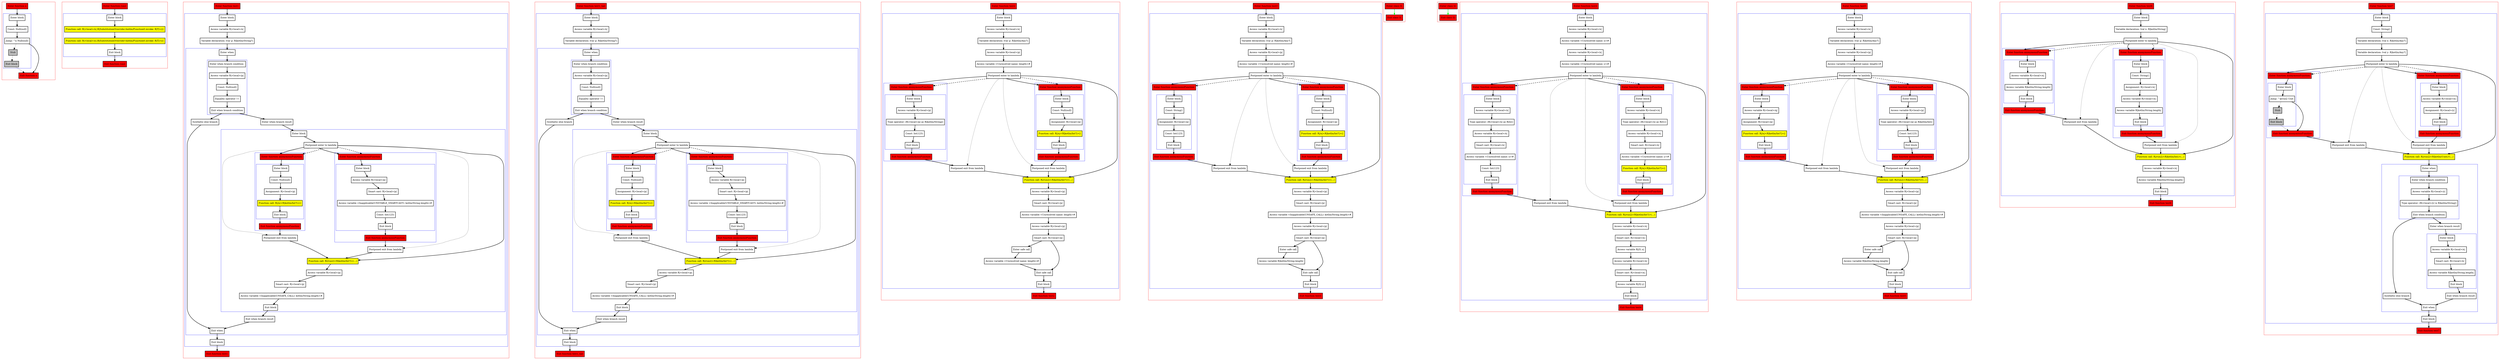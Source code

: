 digraph flowFromTwoInplaceLambdas_kt {
    graph [nodesep=3]
    node [shape=box penwidth=2]
    edge [penwidth=2]

    subgraph cluster_0 {
        color=red
        0 [label="Enter function n" style="filled" fillcolor=red];
        subgraph cluster_1 {
            color=blue
            1 [label="Enter block"];
            2 [label="Const: Null(null)"];
            3 [label="Jump: ^n Null(null)"];
            4 [label="Stub" style="filled" fillcolor=gray];
            5 [label="Exit block" style="filled" fillcolor=gray];
        }
        6 [label="Exit function n" style="filled" fillcolor=red];
    }
    0 -> {1};
    1 -> {2};
    2 -> {3};
    3 -> {6};
    3 -> {4} [style=dotted];
    4 -> {5} [style=dotted];
    5 -> {6} [style=dotted];

    subgraph cluster_2 {
        color=red
        7 [label="Enter function run2" style="filled" fillcolor=red];
        subgraph cluster_3 {
            color=blue
            8 [label="Enter block"];
            9 [label="Function call: R|<local>/x|.R|SubstitutionOverride<kotlin/Function0.invoke: R|T|>|()" style="filled" fillcolor=yellow];
            10 [label="Function call: R|<local>/y|.R|SubstitutionOverride<kotlin/Function0.invoke: R|T|>|()" style="filled" fillcolor=yellow];
            11 [label="Exit block"];
        }
        12 [label="Exit function run2" style="filled" fillcolor=red];
    }
    7 -> {8};
    8 -> {9};
    9 -> {10};
    10 -> {11};
    11 -> {12};

    subgraph cluster_4 {
        color=red
        13 [label="Enter function test1" style="filled" fillcolor=red];
        subgraph cluster_5 {
            color=blue
            14 [label="Enter block"];
            15 [label="Access variable R|<local>/x|"];
            16 [label="Variable declaration: lvar p: R|kotlin/String?|"];
            subgraph cluster_6 {
                color=blue
                17 [label="Enter when"];
                subgraph cluster_7 {
                    color=blue
                    18 [label="Enter when branch condition "];
                    19 [label="Access variable R|<local>/p|"];
                    20 [label="Const: Null(null)"];
                    21 [label="Equality operator !="];
                    22 [label="Exit when branch condition"];
                }
                23 [label="Synthetic else branch"];
                24 [label="Enter when branch result"];
                subgraph cluster_8 {
                    color=blue
                    25 [label="Enter block"];
                    26 [label="Postponed enter to lambda"];
                    subgraph cluster_9 {
                        color=blue
                        45 [label="Enter function anonymousFunction" style="filled" fillcolor=red];
                        subgraph cluster_10 {
                            color=blue
                            46 [label="Enter block"];
                            47 [label="Access variable R|<local>/p|"];
                            48 [label="Smart cast: R|<local>/p|"];
                            49 [label="Access variable <Inapplicable(UNSTABLE_SMARTCAST): kotlin/String.length>#"];
                            50 [label="Const: Int(123)"];
                            51 [label="Exit block"];
                        }
                        52 [label="Exit function anonymousFunction" style="filled" fillcolor=red];
                    }
                    subgraph cluster_11 {
                        color=blue
                        38 [label="Enter function anonymousFunction" style="filled" fillcolor=red];
                        subgraph cluster_12 {
                            color=blue
                            39 [label="Enter block"];
                            40 [label="Const: Null(null)"];
                            41 [label="Assignment: R|<local>/p|"];
                            42 [label="Function call: R|/n|<R|kotlin/Int?|>()" style="filled" fillcolor=yellow];
                            43 [label="Exit block"];
                        }
                        44 [label="Exit function anonymousFunction" style="filled" fillcolor=red];
                    }
                    27 [label="Postponed exit from lambda"];
                    28 [label="Postponed exit from lambda"];
                    29 [label="Function call: R|/run2|<R|kotlin/Int?|>(...)" style="filled" fillcolor=yellow];
                    30 [label="Access variable R|<local>/p|"];
                    31 [label="Smart cast: R|<local>/p|"];
                    32 [label="Access variable <Inapplicable(UNSAFE_CALL): kotlin/String.length>#"];
                    33 [label="Exit block"];
                }
                34 [label="Exit when branch result"];
                35 [label="Exit when"];
            }
            36 [label="Exit block"];
        }
        37 [label="Exit function test1" style="filled" fillcolor=red];
    }
    13 -> {14};
    14 -> {15};
    15 -> {16};
    16 -> {17};
    17 -> {18};
    18 -> {19};
    19 -> {20};
    20 -> {21};
    21 -> {22};
    22 -> {24 23};
    23 -> {35};
    24 -> {25};
    25 -> {26};
    26 -> {38 45 29};
    26 -> {28 27} [style=dotted];
    26 -> {38 45} [style=dashed];
    27 -> {29};
    28 -> {29};
    29 -> {30};
    30 -> {31};
    31 -> {32};
    32 -> {33};
    33 -> {34};
    34 -> {35};
    35 -> {36};
    36 -> {37};
    38 -> {39};
    39 -> {40};
    40 -> {41};
    41 -> {42};
    42 -> {43};
    43 -> {44};
    44 -> {28};
    45 -> {46};
    46 -> {47};
    47 -> {48};
    48 -> {49};
    49 -> {50};
    50 -> {51};
    51 -> {52};
    52 -> {27};

    subgraph cluster_13 {
        color=red
        53 [label="Enter function test1_tail" style="filled" fillcolor=red];
        subgraph cluster_14 {
            color=blue
            54 [label="Enter block"];
            55 [label="Access variable R|<local>/x|"];
            56 [label="Variable declaration: lvar p: R|kotlin/String?|"];
            subgraph cluster_15 {
                color=blue
                57 [label="Enter when"];
                subgraph cluster_16 {
                    color=blue
                    58 [label="Enter when branch condition "];
                    59 [label="Access variable R|<local>/p|"];
                    60 [label="Const: Null(null)"];
                    61 [label="Equality operator !="];
                    62 [label="Exit when branch condition"];
                }
                63 [label="Synthetic else branch"];
                64 [label="Enter when branch result"];
                subgraph cluster_17 {
                    color=blue
                    65 [label="Enter block"];
                    66 [label="Postponed enter to lambda"];
                    subgraph cluster_18 {
                        color=blue
                        85 [label="Enter function anonymousFunction" style="filled" fillcolor=red];
                        subgraph cluster_19 {
                            color=blue
                            86 [label="Enter block"];
                            87 [label="Access variable R|<local>/p|"];
                            88 [label="Smart cast: R|<local>/p|"];
                            89 [label="Access variable <Inapplicable(UNSTABLE_SMARTCAST): kotlin/String.length>#"];
                            90 [label="Const: Int(123)"];
                            91 [label="Exit block"];
                        }
                        92 [label="Exit function anonymousFunction" style="filled" fillcolor=red];
                    }
                    subgraph cluster_20 {
                        color=blue
                        78 [label="Enter function anonymousFunction" style="filled" fillcolor=red];
                        subgraph cluster_21 {
                            color=blue
                            79 [label="Enter block"];
                            80 [label="Const: Null(null)"];
                            81 [label="Assignment: R|<local>/p|"];
                            82 [label="Function call: R|/n|<R|kotlin/Int?|>()" style="filled" fillcolor=yellow];
                            83 [label="Exit block"];
                        }
                        84 [label="Exit function anonymousFunction" style="filled" fillcolor=red];
                    }
                    67 [label="Postponed exit from lambda"];
                    68 [label="Postponed exit from lambda"];
                    69 [label="Function call: R|/run2|<R|kotlin/Int?|>(...)" style="filled" fillcolor=yellow];
                    70 [label="Access variable R|<local>/p|"];
                    71 [label="Smart cast: R|<local>/p|"];
                    72 [label="Access variable <Inapplicable(UNSAFE_CALL): kotlin/String.length>#"];
                    73 [label="Exit block"];
                }
                74 [label="Exit when branch result"];
                75 [label="Exit when"];
            }
            76 [label="Exit block"];
        }
        77 [label="Exit function test1_tail" style="filled" fillcolor=red];
    }
    53 -> {54};
    54 -> {55};
    55 -> {56};
    56 -> {57};
    57 -> {58};
    58 -> {59};
    59 -> {60};
    60 -> {61};
    61 -> {62};
    62 -> {64 63};
    63 -> {75};
    64 -> {65};
    65 -> {66};
    66 -> {78 85 69};
    66 -> {68 67} [style=dotted];
    66 -> {78 85} [style=dashed];
    67 -> {69};
    68 -> {69};
    69 -> {70};
    70 -> {71};
    71 -> {72};
    72 -> {73};
    73 -> {74};
    74 -> {75};
    75 -> {76};
    76 -> {77};
    78 -> {79};
    79 -> {80};
    80 -> {81};
    81 -> {82};
    82 -> {83};
    83 -> {84};
    84 -> {68};
    85 -> {86};
    86 -> {87};
    87 -> {88};
    88 -> {89};
    89 -> {90};
    90 -> {91};
    91 -> {92};
    92 -> {67};

    subgraph cluster_22 {
        color=red
        93 [label="Enter function test2" style="filled" fillcolor=red];
        subgraph cluster_23 {
            color=blue
            94 [label="Enter block"];
            95 [label="Access variable R|<local>/x|"];
            96 [label="Variable declaration: lvar p: R|kotlin/Any?|"];
            97 [label="Access variable R|<local>/p|"];
            98 [label="Access variable <Unresolved name: length>#"];
            99 [label="Postponed enter to lambda"];
            subgraph cluster_24 {
                color=blue
                120 [label="Enter function anonymousFunction" style="filled" fillcolor=red];
                subgraph cluster_25 {
                    color=blue
                    121 [label="Enter block"];
                    122 [label="Access variable R|<local>/p|"];
                    123 [label="Type operator: (R|<local>/p| as R|kotlin/String|)"];
                    124 [label="Const: Int(123)"];
                    125 [label="Exit block"];
                }
                126 [label="Exit function anonymousFunction" style="filled" fillcolor=red];
            }
            subgraph cluster_26 {
                color=blue
                113 [label="Enter function anonymousFunction" style="filled" fillcolor=red];
                subgraph cluster_27 {
                    color=blue
                    114 [label="Enter block"];
                    115 [label="Const: Null(null)"];
                    116 [label="Assignment: R|<local>/p|"];
                    117 [label="Function call: R|/n|<R|kotlin/Int?|>()" style="filled" fillcolor=yellow];
                    118 [label="Exit block"];
                }
                119 [label="Exit function anonymousFunction" style="filled" fillcolor=red];
            }
            100 [label="Postponed exit from lambda"];
            101 [label="Postponed exit from lambda"];
            102 [label="Function call: R|/run2|<R|kotlin/Int?|>(...)" style="filled" fillcolor=yellow];
            103 [label="Access variable R|<local>/p|"];
            104 [label="Smart cast: R|<local>/p|"];
            105 [label="Access variable <Unresolved name: length>#"];
            106 [label="Access variable R|<local>/p|"];
            107 [label="Smart cast: R|<local>/p|"];
            108 [label="Enter safe call"];
            109 [label="Access variable <Unresolved name: length>#"];
            110 [label="Exit safe call"];
            111 [label="Exit block"];
        }
        112 [label="Exit function test2" style="filled" fillcolor=red];
    }
    93 -> {94};
    94 -> {95};
    95 -> {96};
    96 -> {97};
    97 -> {98};
    98 -> {99};
    99 -> {113 120 102};
    99 -> {101 100} [style=dotted];
    99 -> {113 120} [style=dashed];
    100 -> {102};
    101 -> {102};
    102 -> {103};
    103 -> {104};
    104 -> {105};
    105 -> {106};
    106 -> {107};
    107 -> {108 110};
    108 -> {109};
    109 -> {110};
    110 -> {111};
    111 -> {112};
    113 -> {114};
    114 -> {115};
    115 -> {116};
    116 -> {117};
    117 -> {118};
    118 -> {119};
    119 -> {101};
    120 -> {121};
    121 -> {122};
    122 -> {123};
    123 -> {124};
    124 -> {125};
    125 -> {126};
    126 -> {100};

    subgraph cluster_28 {
        color=red
        127 [label="Enter function test3" style="filled" fillcolor=red];
        subgraph cluster_29 {
            color=blue
            128 [label="Enter block"];
            129 [label="Access variable R|<local>/x|"];
            130 [label="Variable declaration: lvar p: R|kotlin/Any?|"];
            131 [label="Access variable R|<local>/p|"];
            132 [label="Access variable <Unresolved name: length>#"];
            133 [label="Postponed enter to lambda"];
            subgraph cluster_30 {
                color=blue
                154 [label="Enter function anonymousFunction" style="filled" fillcolor=red];
                subgraph cluster_31 {
                    color=blue
                    155 [label="Enter block"];
                    156 [label="Const: String()"];
                    157 [label="Assignment: R|<local>/p|"];
                    158 [label="Const: Int(123)"];
                    159 [label="Exit block"];
                }
                160 [label="Exit function anonymousFunction" style="filled" fillcolor=red];
            }
            subgraph cluster_32 {
                color=blue
                147 [label="Enter function anonymousFunction" style="filled" fillcolor=red];
                subgraph cluster_33 {
                    color=blue
                    148 [label="Enter block"];
                    149 [label="Const: Null(null)"];
                    150 [label="Assignment: R|<local>/p|"];
                    151 [label="Function call: R|/n|<R|kotlin/Int?|>()" style="filled" fillcolor=yellow];
                    152 [label="Exit block"];
                }
                153 [label="Exit function anonymousFunction" style="filled" fillcolor=red];
            }
            134 [label="Postponed exit from lambda"];
            135 [label="Postponed exit from lambda"];
            136 [label="Function call: R|/run2|<R|kotlin/Int?|>(...)" style="filled" fillcolor=yellow];
            137 [label="Access variable R|<local>/p|"];
            138 [label="Smart cast: R|<local>/p|"];
            139 [label="Access variable <Inapplicable(UNSAFE_CALL): kotlin/String.length>#"];
            140 [label="Access variable R|<local>/p|"];
            141 [label="Smart cast: R|<local>/p|"];
            142 [label="Enter safe call"];
            143 [label="Access variable R|kotlin/String.length|"];
            144 [label="Exit safe call"];
            145 [label="Exit block"];
        }
        146 [label="Exit function test3" style="filled" fillcolor=red];
    }
    127 -> {128};
    128 -> {129};
    129 -> {130};
    130 -> {131};
    131 -> {132};
    132 -> {133};
    133 -> {147 154 136};
    133 -> {135 134} [style=dotted];
    133 -> {147 154} [style=dashed];
    134 -> {136};
    135 -> {136};
    136 -> {137};
    137 -> {138};
    138 -> {139};
    139 -> {140};
    140 -> {141};
    141 -> {142 144};
    142 -> {143};
    143 -> {144};
    144 -> {145};
    145 -> {146};
    147 -> {148};
    148 -> {149};
    149 -> {150};
    150 -> {151};
    151 -> {152};
    152 -> {153};
    153 -> {135};
    154 -> {155};
    155 -> {156};
    156 -> {157};
    157 -> {158};
    158 -> {159};
    159 -> {160};
    160 -> {134};

    subgraph cluster_34 {
        color=red
        161 [label="Enter class I1" style="filled" fillcolor=red];
        162 [label="Exit class I1" style="filled" fillcolor=red];
    }
    161 -> {162} [color=green];

    subgraph cluster_35 {
        color=red
        163 [label="Enter class I2" style="filled" fillcolor=red];
        164 [label="Exit class I2" style="filled" fillcolor=red];
    }
    163 -> {164} [color=green];

    subgraph cluster_36 {
        color=red
        165 [label="Enter function test4" style="filled" fillcolor=red];
        subgraph cluster_37 {
            color=blue
            166 [label="Enter block"];
            167 [label="Access variable R|<local>/x|"];
            168 [label="Access variable <Unresolved name: x>#"];
            169 [label="Access variable R|<local>/x|"];
            170 [label="Access variable <Unresolved name: y>#"];
            171 [label="Postponed enter to lambda"];
            subgraph cluster_38 {
                color=blue
                193 [label="Enter function anonymousFunction" style="filled" fillcolor=red];
                subgraph cluster_39 {
                    color=blue
                    194 [label="Enter block"];
                    195 [label="Access variable R|<local>/x|"];
                    196 [label="Type operator: (R|<local>/x| as R|I2|)"];
                    197 [label="Access variable R|<local>/x|"];
                    198 [label="Smart cast: R|<local>/x|"];
                    199 [label="Access variable <Unresolved name: x>#"];
                    200 [label="Const: Int(123)"];
                    201 [label="Exit block"];
                }
                202 [label="Exit function anonymousFunction" style="filled" fillcolor=red];
            }
            subgraph cluster_40 {
                color=blue
                183 [label="Enter function anonymousFunction" style="filled" fillcolor=red];
                subgraph cluster_41 {
                    color=blue
                    184 [label="Enter block"];
                    185 [label="Access variable R|<local>/x|"];
                    186 [label="Type operator: (R|<local>/x| as R|I1|)"];
                    187 [label="Access variable R|<local>/x|"];
                    188 [label="Smart cast: R|<local>/x|"];
                    189 [label="Access variable <Unresolved name: y>#"];
                    190 [label="Function call: R|/n|<R|kotlin/Int?|>()" style="filled" fillcolor=yellow];
                    191 [label="Exit block"];
                }
                192 [label="Exit function anonymousFunction" style="filled" fillcolor=red];
            }
            172 [label="Postponed exit from lambda"];
            173 [label="Postponed exit from lambda"];
            174 [label="Function call: R|/run2|<R|kotlin/Int?|>(...)" style="filled" fillcolor=yellow];
            175 [label="Access variable R|<local>/x|"];
            176 [label="Smart cast: R|<local>/x|"];
            177 [label="Access variable R|/I1.x|"];
            178 [label="Access variable R|<local>/x|"];
            179 [label="Smart cast: R|<local>/x|"];
            180 [label="Access variable R|/I2.y|"];
            181 [label="Exit block"];
        }
        182 [label="Exit function test4" style="filled" fillcolor=red];
    }
    165 -> {166};
    166 -> {167};
    167 -> {168};
    168 -> {169};
    169 -> {170};
    170 -> {171};
    171 -> {183 193 174};
    171 -> {173 172} [style=dotted];
    171 -> {183 193} [style=dashed];
    172 -> {174};
    173 -> {174};
    174 -> {175};
    175 -> {176};
    176 -> {177};
    177 -> {178};
    178 -> {179};
    179 -> {180};
    180 -> {181};
    181 -> {182};
    183 -> {184};
    184 -> {185};
    185 -> {186};
    186 -> {187};
    187 -> {188};
    188 -> {189};
    189 -> {190};
    190 -> {191};
    191 -> {192};
    192 -> {173};
    193 -> {194};
    194 -> {195};
    195 -> {196};
    196 -> {197};
    197 -> {198};
    198 -> {199};
    199 -> {200};
    200 -> {201};
    201 -> {202};
    202 -> {172};

    subgraph cluster_42 {
        color=red
        203 [label="Enter function test5" style="filled" fillcolor=red];
        subgraph cluster_43 {
            color=blue
            204 [label="Enter block"];
            205 [label="Access variable R|<local>/x|"];
            206 [label="Variable declaration: lvar p: R|kotlin/Any?|"];
            207 [label="Access variable R|<local>/p|"];
            208 [label="Access variable <Unresolved name: length>#"];
            209 [label="Postponed enter to lambda"];
            subgraph cluster_44 {
                color=blue
                230 [label="Enter function anonymousFunction" style="filled" fillcolor=red];
                subgraph cluster_45 {
                    color=blue
                    231 [label="Enter block"];
                    232 [label="Access variable R|<local>/q|"];
                    233 [label="Assignment: R|<local>/p|"];
                    234 [label="Function call: R|/n|<R|kotlin/Int?|>()" style="filled" fillcolor=yellow];
                    235 [label="Exit block"];
                }
                236 [label="Exit function anonymousFunction" style="filled" fillcolor=red];
            }
            subgraph cluster_46 {
                color=blue
                223 [label="Enter function anonymousFunction" style="filled" fillcolor=red];
                subgraph cluster_47 {
                    color=blue
                    224 [label="Enter block"];
                    225 [label="Access variable R|<local>/p|"];
                    226 [label="Type operator: (R|<local>/p| as R|kotlin/Int|)"];
                    227 [label="Const: Int(123)"];
                    228 [label="Exit block"];
                }
                229 [label="Exit function anonymousFunction" style="filled" fillcolor=red];
            }
            210 [label="Postponed exit from lambda"];
            211 [label="Postponed exit from lambda"];
            212 [label="Function call: R|/run2|<R|kotlin/Int?|>(...)" style="filled" fillcolor=yellow];
            213 [label="Access variable R|<local>/p|"];
            214 [label="Smart cast: R|<local>/p|"];
            215 [label="Access variable <Inapplicable(UNSAFE_CALL): kotlin/String.length>#"];
            216 [label="Access variable R|<local>/p|"];
            217 [label="Smart cast: R|<local>/p|"];
            218 [label="Enter safe call"];
            219 [label="Access variable R|kotlin/String.length|"];
            220 [label="Exit safe call"];
            221 [label="Exit block"];
        }
        222 [label="Exit function test5" style="filled" fillcolor=red];
    }
    203 -> {204};
    204 -> {205};
    205 -> {206};
    206 -> {207};
    207 -> {208};
    208 -> {209};
    209 -> {223 230 212};
    209 -> {211 210} [style=dotted];
    209 -> {223 230} [style=dashed];
    210 -> {212};
    211 -> {212};
    212 -> {213};
    213 -> {214};
    214 -> {215};
    215 -> {216};
    216 -> {217};
    217 -> {218 220};
    218 -> {219};
    219 -> {220};
    220 -> {221};
    221 -> {222};
    223 -> {224};
    224 -> {225};
    225 -> {226};
    226 -> {227};
    227 -> {228};
    228 -> {229};
    229 -> {211};
    230 -> {231};
    231 -> {232};
    232 -> {233};
    233 -> {234};
    234 -> {235};
    235 -> {236};
    236 -> {210};

    subgraph cluster_48 {
        color=red
        237 [label="Enter function test6" style="filled" fillcolor=red];
        subgraph cluster_49 {
            color=blue
            238 [label="Enter block"];
            239 [label="Variable declaration: lval x: R|kotlin/String|"];
            240 [label="Postponed enter to lambda"];
            subgraph cluster_50 {
                color=blue
                256 [label="Enter function anonymousFunction" style="filled" fillcolor=red];
                subgraph cluster_51 {
                    color=blue
                    257 [label="Enter block"];
                    258 [label="Access variable R|<local>/x|"];
                    259 [label="Access variable R|kotlin/String.length|"];
                    260 [label="Exit block"];
                }
                261 [label="Exit function anonymousFunction" style="filled" fillcolor=red];
            }
            subgraph cluster_52 {
                color=blue
                248 [label="Enter function anonymousFunction" style="filled" fillcolor=red];
                subgraph cluster_53 {
                    color=blue
                    249 [label="Enter block"];
                    250 [label="Const: String()"];
                    251 [label="Assignment: R|<local>/x|"];
                    252 [label="Access variable R|<local>/x|"];
                    253 [label="Access variable R|kotlin/String.length|"];
                    254 [label="Exit block"];
                }
                255 [label="Exit function anonymousFunction" style="filled" fillcolor=red];
            }
            241 [label="Postponed exit from lambda"];
            242 [label="Postponed exit from lambda"];
            243 [label="Function call: R|/run2|<R|kotlin/Int|>(...)" style="filled" fillcolor=yellow];
            244 [label="Access variable R|<local>/x|"];
            245 [label="Access variable R|kotlin/String.length|"];
            246 [label="Exit block"];
        }
        247 [label="Exit function test6" style="filled" fillcolor=red];
    }
    237 -> {238};
    238 -> {239};
    239 -> {240};
    240 -> {248 256 243};
    240 -> {242 241} [style=dotted];
    240 -> {248 256} [style=dashed];
    241 -> {243};
    242 -> {243};
    243 -> {244};
    244 -> {245};
    245 -> {246};
    246 -> {247};
    248 -> {249};
    249 -> {250};
    250 -> {251};
    251 -> {252};
    252 -> {253};
    253 -> {254};
    254 -> {255};
    255 -> {242};
    256 -> {257};
    257 -> {258};
    258 -> {259};
    259 -> {260};
    260 -> {261};
    261 -> {241};

    subgraph cluster_54 {
        color=red
        262 [label="Enter function test7" style="filled" fillcolor=red];
        subgraph cluster_55 {
            color=blue
            263 [label="Enter block"];
            264 [label="Const: String()"];
            265 [label="Variable declaration: lval x: R|kotlin/Any?|"];
            266 [label="Variable declaration: lval y: R|kotlin/Any?|"];
            267 [label="Postponed enter to lambda"];
            subgraph cluster_56 {
                color=blue
                293 [label="Enter function anonymousFunction" style="filled" fillcolor=red];
                subgraph cluster_57 {
                    color=blue
                    294 [label="Enter block"];
                    295 [label="Jump: ^@run2 Unit"];
                    296 [label="Stub" style="filled" fillcolor=gray];
                    297 [label="Exit block" style="filled" fillcolor=gray];
                }
                298 [label="Exit function anonymousFunction" style="filled" fillcolor=red];
            }
            subgraph cluster_58 {
                color=blue
                287 [label="Enter function anonymousFunction" style="filled" fillcolor=red];
                subgraph cluster_59 {
                    color=blue
                    288 [label="Enter block"];
                    289 [label="Access variable R|<local>/x|"];
                    290 [label="Assignment: R|<local>/y|"];
                    291 [label="Exit block"];
                }
                292 [label="Exit function anonymousFunction" style="filled" fillcolor=red];
            }
            268 [label="Postponed exit from lambda"];
            269 [label="Postponed exit from lambda"];
            270 [label="Function call: R|/run2|<R|kotlin/Unit|>(...)" style="filled" fillcolor=yellow];
            subgraph cluster_60 {
                color=blue
                271 [label="Enter when"];
                subgraph cluster_61 {
                    color=blue
                    272 [label="Enter when branch condition "];
                    273 [label="Access variable R|<local>/y|"];
                    274 [label="Type operator: (R|<local>/y| is R|kotlin/String|)"];
                    275 [label="Exit when branch condition"];
                }
                276 [label="Synthetic else branch"];
                277 [label="Enter when branch result"];
                subgraph cluster_62 {
                    color=blue
                    278 [label="Enter block"];
                    279 [label="Access variable R|<local>/x|"];
                    280 [label="Smart cast: R|<local>/x|"];
                    281 [label="Access variable R|kotlin/String.length|"];
                    282 [label="Exit block"];
                }
                283 [label="Exit when branch result"];
                284 [label="Exit when"];
            }
            285 [label="Exit block"];
        }
        286 [label="Exit function test7" style="filled" fillcolor=red];
    }
    262 -> {263};
    263 -> {264};
    264 -> {265};
    265 -> {266};
    266 -> {267};
    267 -> {287 293 270};
    267 -> {269 268} [style=dotted];
    267 -> {287 293} [style=dashed];
    268 -> {270};
    269 -> {270};
    270 -> {271};
    271 -> {272};
    272 -> {273};
    273 -> {274};
    274 -> {275};
    275 -> {277 276};
    276 -> {284};
    277 -> {278};
    278 -> {279};
    279 -> {280};
    280 -> {281};
    281 -> {282};
    282 -> {283};
    283 -> {284};
    284 -> {285};
    285 -> {286};
    287 -> {288};
    288 -> {289};
    289 -> {290};
    290 -> {291};
    291 -> {292};
    292 -> {269};
    293 -> {294};
    294 -> {295};
    295 -> {298};
    295 -> {296} [style=dotted];
    296 -> {297} [style=dotted];
    297 -> {298} [style=dotted];
    298 -> {268};

}
